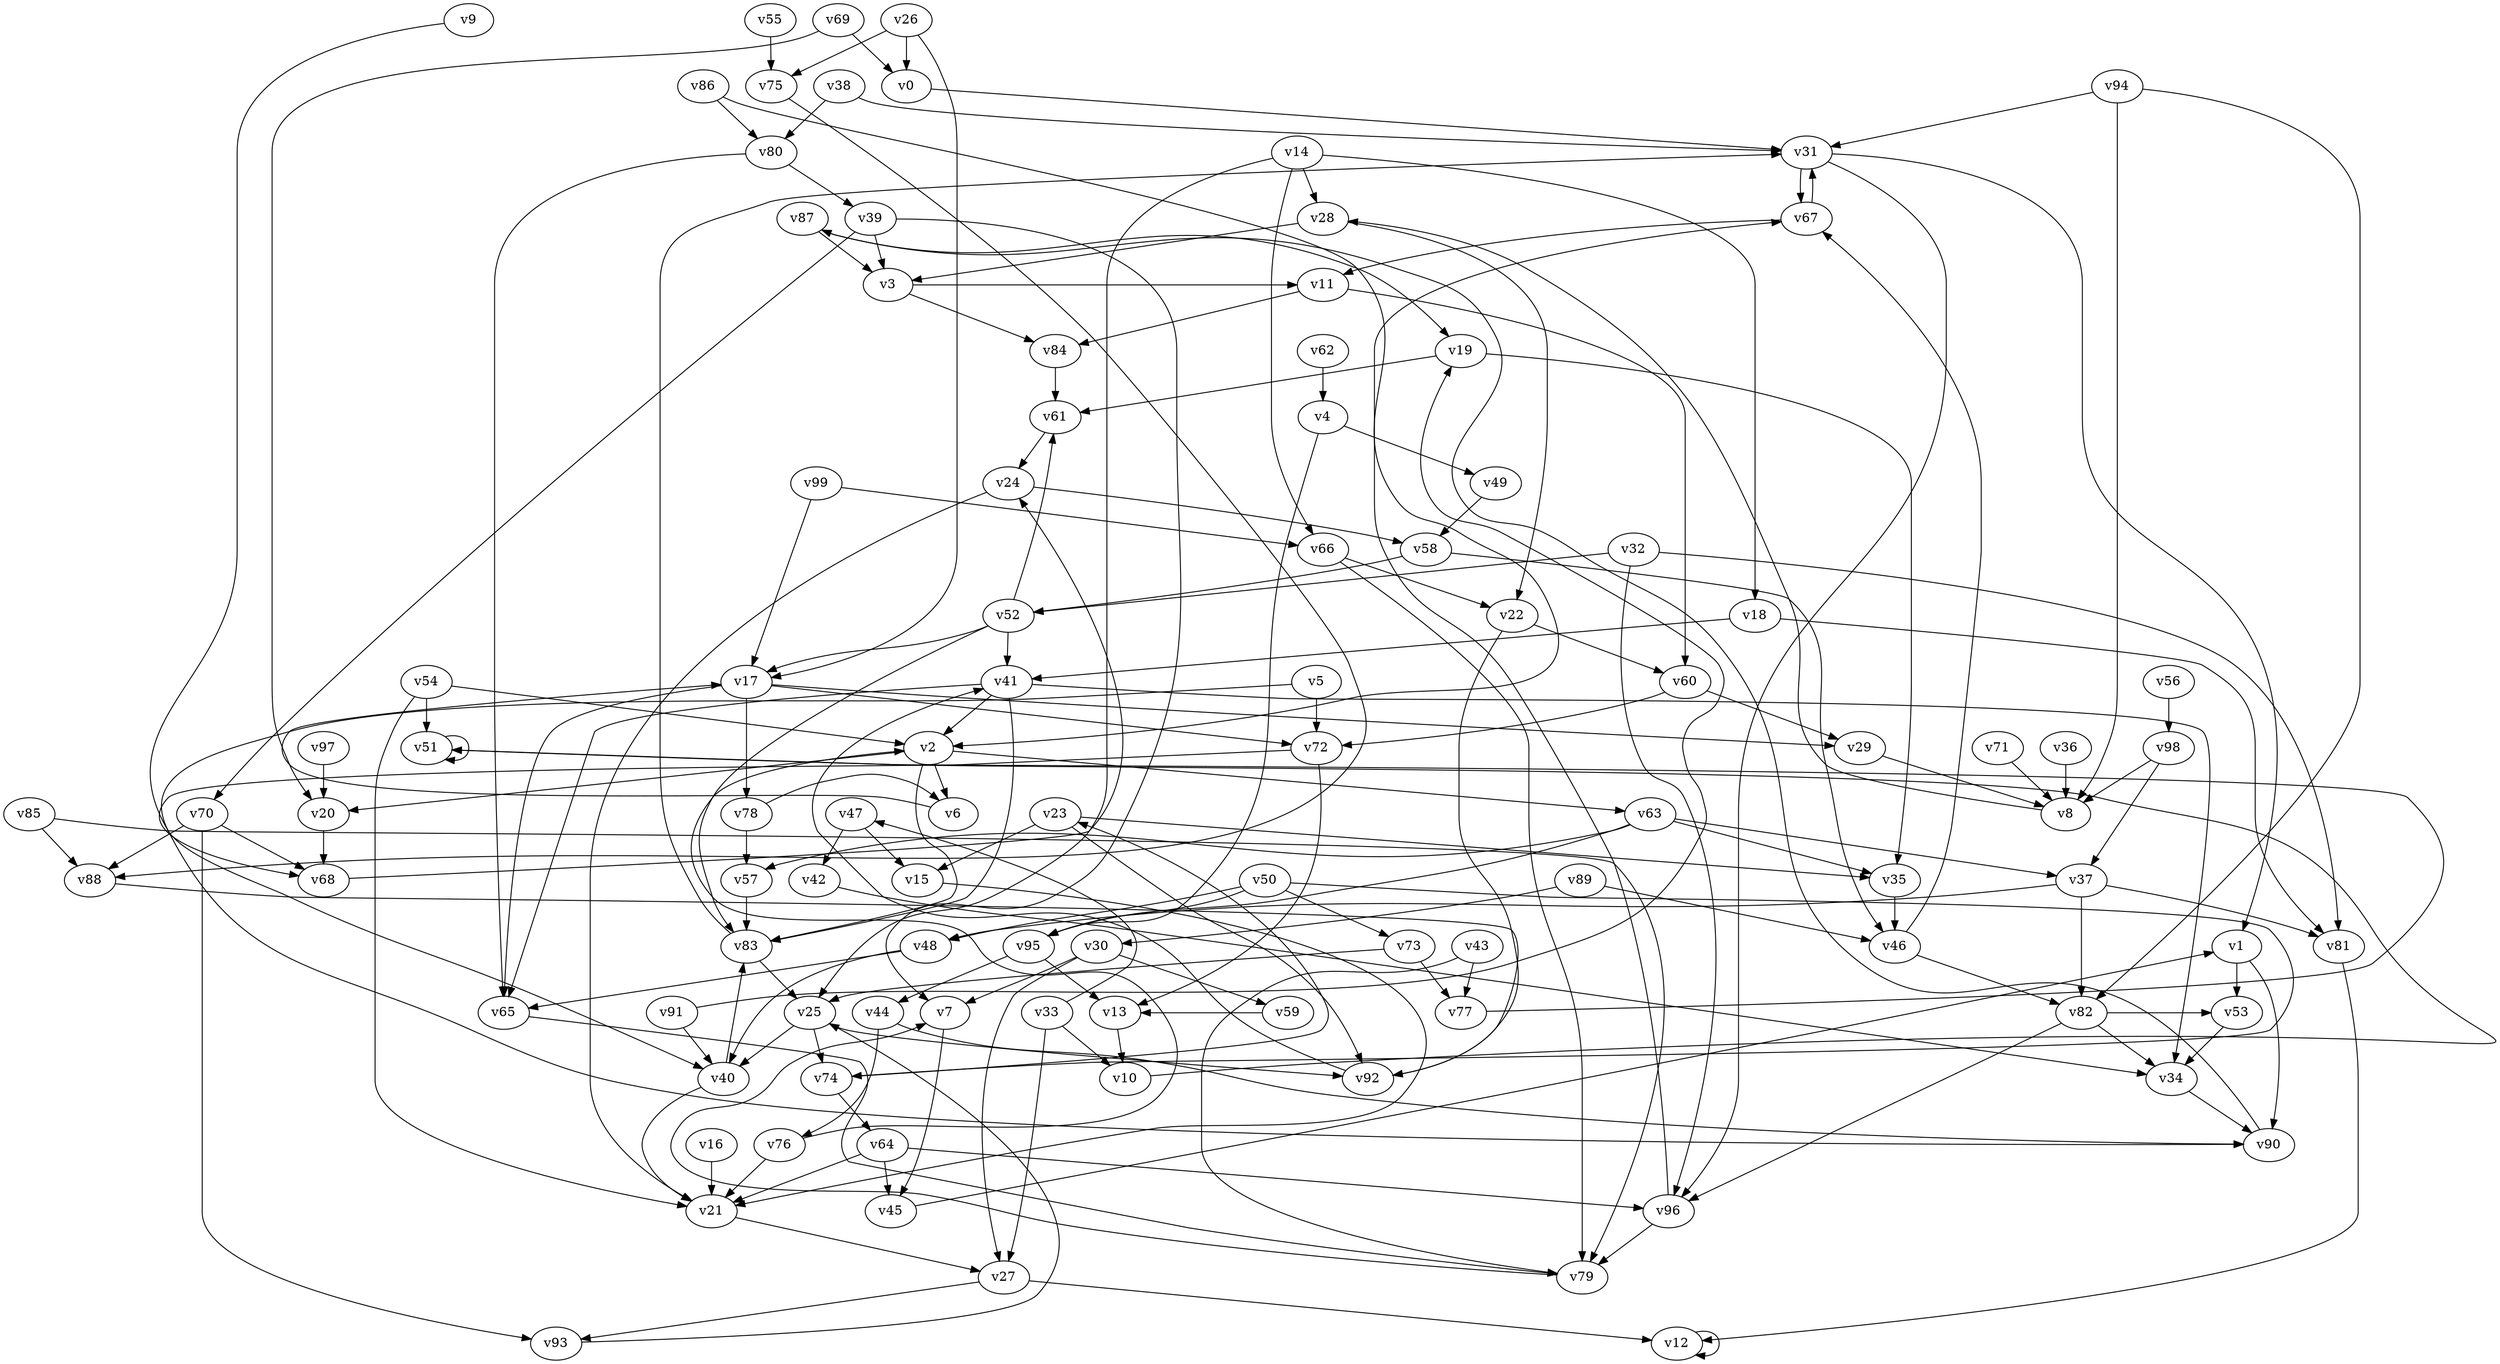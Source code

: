 // Benchmark game 148 - 100 vertices
// time_bound: 46
// targets: v96
digraph G {
    v0 [name="v0", player=0];
    v1 [name="v1", player=1];
    v2 [name="v2", player=0];
    v3 [name="v3", player=1];
    v4 [name="v4", player=1];
    v5 [name="v5", player=1];
    v6 [name="v6", player=1];
    v7 [name="v7", player=0];
    v8 [name="v8", player=1];
    v9 [name="v9", player=1];
    v10 [name="v10", player=1];
    v11 [name="v11", player=0];
    v12 [name="v12", player=0];
    v13 [name="v13", player=0];
    v14 [name="v14", player=0];
    v15 [name="v15", player=1];
    v16 [name="v16", player=1];
    v17 [name="v17", player=1];
    v18 [name="v18", player=1];
    v19 [name="v19", player=0];
    v20 [name="v20", player=1];
    v21 [name="v21", player=1];
    v22 [name="v22", player=1];
    v23 [name="v23", player=0];
    v24 [name="v24", player=0];
    v25 [name="v25", player=0];
    v26 [name="v26", player=0];
    v27 [name="v27", player=0];
    v28 [name="v28", player=0];
    v29 [name="v29", player=1];
    v30 [name="v30", player=0];
    v31 [name="v31", player=0];
    v32 [name="v32", player=0];
    v33 [name="v33", player=0];
    v34 [name="v34", player=1];
    v35 [name="v35", player=1];
    v36 [name="v36", player=0];
    v37 [name="v37", player=0];
    v38 [name="v38", player=0];
    v39 [name="v39", player=1];
    v40 [name="v40", player=1];
    v41 [name="v41", player=1];
    v42 [name="v42", player=1];
    v43 [name="v43", player=0];
    v44 [name="v44", player=1];
    v45 [name="v45", player=0];
    v46 [name="v46", player=0];
    v47 [name="v47", player=1];
    v48 [name="v48", player=1];
    v49 [name="v49", player=1];
    v50 [name="v50", player=1];
    v51 [name="v51", player=0];
    v52 [name="v52", player=1];
    v53 [name="v53", player=0];
    v54 [name="v54", player=0];
    v55 [name="v55", player=0];
    v56 [name="v56", player=1];
    v57 [name="v57", player=1];
    v58 [name="v58", player=1];
    v59 [name="v59", player=0];
    v60 [name="v60", player=0];
    v61 [name="v61", player=1];
    v62 [name="v62", player=0];
    v63 [name="v63", player=1];
    v64 [name="v64", player=0];
    v65 [name="v65", player=1];
    v66 [name="v66", player=1];
    v67 [name="v67", player=0];
    v68 [name="v68", player=1];
    v69 [name="v69", player=0];
    v70 [name="v70", player=0];
    v71 [name="v71", player=1];
    v72 [name="v72", player=1];
    v73 [name="v73", player=0];
    v74 [name="v74", player=0];
    v75 [name="v75", player=0];
    v76 [name="v76", player=0];
    v77 [name="v77", player=0];
    v78 [name="v78", player=1];
    v79 [name="v79", player=0];
    v80 [name="v80", player=1];
    v81 [name="v81", player=1];
    v82 [name="v82", player=1];
    v83 [name="v83", player=1];
    v84 [name="v84", player=0];
    v85 [name="v85", player=1];
    v86 [name="v86", player=0];
    v87 [name="v87", player=0];
    v88 [name="v88", player=1];
    v89 [name="v89", player=1];
    v90 [name="v90", player=0];
    v91 [name="v91", player=0];
    v92 [name="v92", player=1];
    v93 [name="v93", player=1];
    v94 [name="v94", player=0];
    v95 [name="v95", player=0];
    v96 [name="v96", player=0, target=1];
    v97 [name="v97", player=0];
    v98 [name="v98", player=1];
    v99 [name="v99", player=1];

    v0 -> v31;
    v1 -> v53;
    v2 -> v6;
    v3 -> v11 [constraint="t mod 2 == 0"];
    v4 -> v95;
    v5 -> v90 [constraint="t >= 2"];
    v6 -> v17 [constraint="t mod 3 == 0"];
    v7 -> v45;
    v8 -> v28 [constraint="t < 9"];
    v9 -> v40 [constraint="t < 10"];
    v10 -> v51 [constraint="t >= 4"];
    v11 -> v60;
    v12 -> v12;
    v13 -> v10;
    v14 -> v28;
    v15 -> v21 [constraint="t mod 5 == 1"];
    v16 -> v21;
    v17 -> v29;
    v18 -> v81;
    v19 -> v35;
    v20 -> v68;
    v21 -> v27;
    v22 -> v92;
    v23 -> v92 [constraint="t mod 5 == 0"];
    v24 -> v58;
    v25 -> v74;
    v26 -> v0;
    v27 -> v12;
    v28 -> v3;
    v29 -> v8;
    v30 -> v7;
    v31 -> v67;
    v32 -> v52;
    v33 -> v47 [constraint="t < 14"];
    v34 -> v90;
    v35 -> v46;
    v36 -> v8;
    v37 -> v82;
    v38 -> v80;
    v39 -> v7;
    v40 -> v21;
    v41 -> v83;
    v42 -> v34 [constraint="t < 15"];
    v43 -> v77;
    v44 -> v90 [constraint="t >= 5"];
    v45 -> v1 [constraint="t < 9"];
    v46 -> v67;
    v47 -> v15;
    v48 -> v40;
    v49 -> v58;
    v50 -> v74 [constraint="t mod 3 == 1"];
    v51 -> v51;
    v52 -> v83;
    v53 -> v34;
    v54 -> v21;
    v55 -> v75;
    v56 -> v98;
    v57 -> v83;
    v58 -> v52;
    v59 -> v13 [constraint="t < 11"];
    v60 -> v72;
    v61 -> v24;
    v62 -> v4;
    v63 -> v57;
    v64 -> v21;
    v65 -> v79 [constraint="t >= 5"];
    v66 -> v22;
    v67 -> v11;
    v68 -> v24 [constraint="t < 6"];
    v69 -> v20;
    v70 -> v93;
    v71 -> v8;
    v72 -> v68 [constraint="t < 7"];
    v73 -> v77;
    v74 -> v23 [constraint="t < 14"];
    v75 -> v88 [constraint="t < 11"];
    v76 -> v2 [constraint="t >= 5"];
    v77 -> v51 [constraint="t < 10"];
    v78 -> v6 [constraint="t >= 3"];
    v79 -> v7 [constraint="t mod 2 == 0"];
    v80 -> v39;
    v81 -> v12;
    v82 -> v53 [constraint="t mod 5 == 0"];
    v83 -> v25;
    v84 -> v61;
    v85 -> v79 [constraint="t < 9"];
    v86 -> v2 [constraint="t >= 3"];
    v87 -> v19 [constraint="t mod 5 == 3"];
    v88 -> v92 [constraint="t mod 5 == 1"];
    v89 -> v46;
    v90 -> v87 [constraint="t >= 1"];
    v91 -> v19 [constraint="t mod 4 == 0"];
    v92 -> v41 [constraint="t < 9"];
    v93 -> v25 [constraint="t < 5"];
    v94 -> v82;
    v95 -> v44;
    v96 -> v79;
    v97 -> v20;
    v98 -> v8;
    v99 -> v17;
    v28 -> v22;
    v23 -> v35;
    v1 -> v90;
    v99 -> v66;
    v37 -> v81;
    v2 -> v83;
    v63 -> v37;
    v73 -> v25;
    v67 -> v31;
    v33 -> v10;
    v52 -> v17;
    v31 -> v96;
    v18 -> v41;
    v82 -> v96;
    v17 -> v65;
    v63 -> v35;
    v39 -> v3;
    v17 -> v72;
    v14 -> v25;
    v26 -> v17;
    v19 -> v61;
    v54 -> v2;
    v26 -> v75;
    v23 -> v15;
    v72 -> v13;
    v52 -> v41;
    v64 -> v96;
    v4 -> v49;
    v33 -> v27;
    v80 -> v65;
    v47 -> v42;
    v94 -> v8;
    v17 -> v78;
    v74 -> v64;
    v54 -> v51;
    v89 -> v30;
    v14 -> v66;
    v87 -> v3;
    v41 -> v65;
    v31 -> v1;
    v78 -> v57;
    v3 -> v84;
    v37 -> v48;
    v25 -> v40;
    v2 -> v63;
    v60 -> v29;
    v95 -> v13;
    v70 -> v68;
    v43 -> v79;
    v30 -> v59;
    v58 -> v46;
    v30 -> v27;
    v44 -> v76;
    v85 -> v88;
    v32 -> v81;
    v5 -> v72;
    v40 -> v83;
    v83 -> v31;
    v24 -> v21;
    v82 -> v34;
    v86 -> v80;
    v94 -> v31;
    v25 -> v92;
    v41 -> v2;
    v50 -> v73;
    v96 -> v67;
    v98 -> v37;
    v38 -> v31;
    v27 -> v93;
    v66 -> v79;
    v2 -> v20;
    v41 -> v34;
    v63 -> v95;
    v11 -> v84;
    v22 -> v60;
    v69 -> v0;
    v50 -> v48;
    v32 -> v96;
    v39 -> v70;
    v46 -> v82;
    v52 -> v61;
    v70 -> v88;
    v48 -> v65;
    v76 -> v21;
    v50 -> v95;
    v64 -> v45;
    v91 -> v40;
    v14 -> v18;
}
